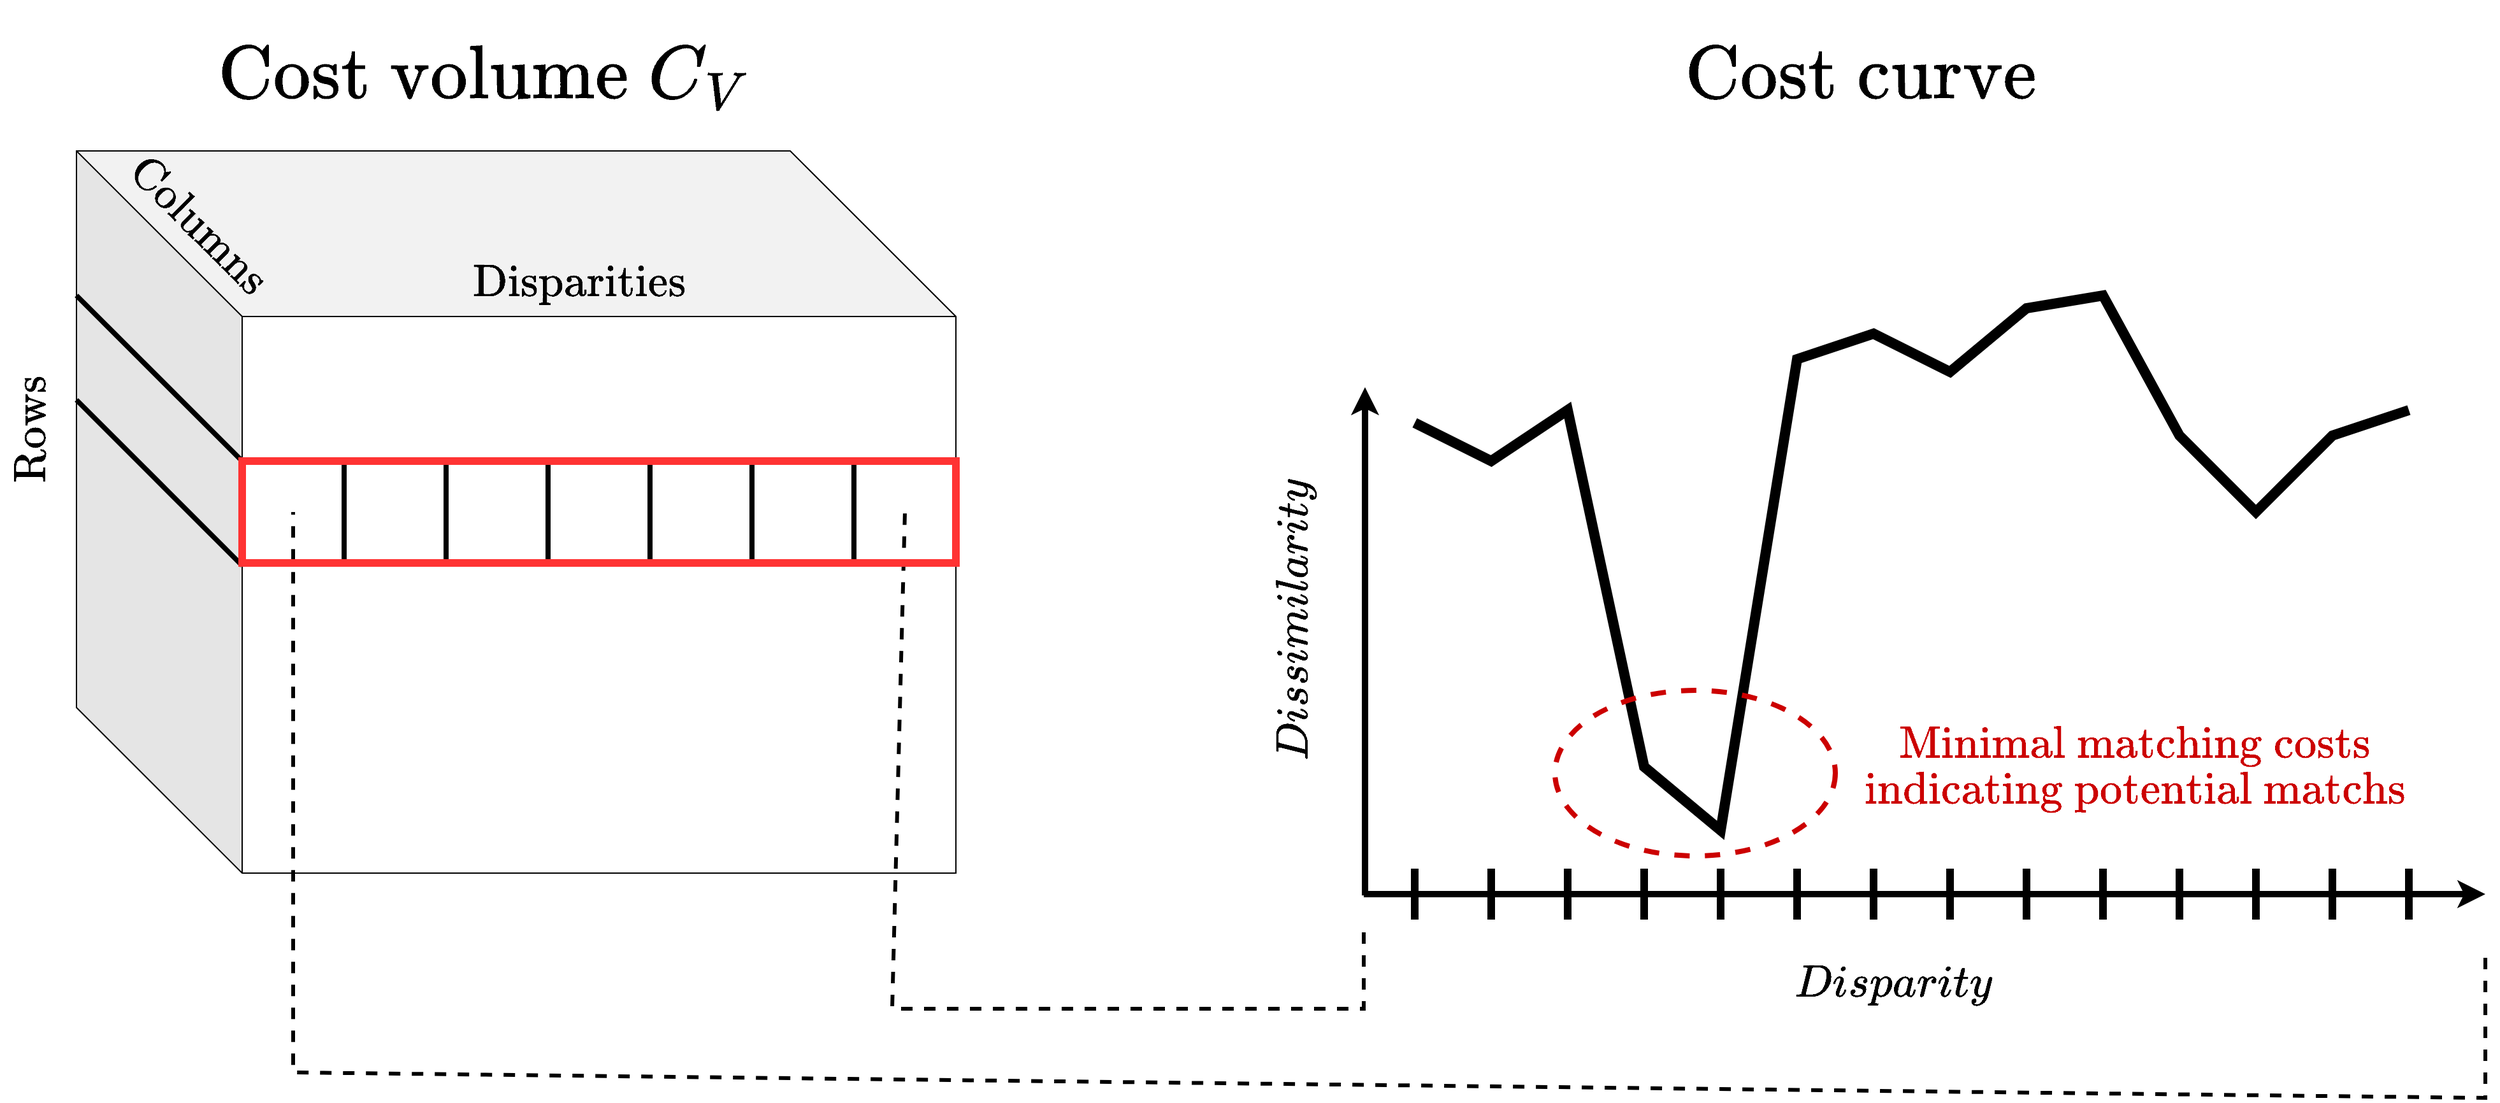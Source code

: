 <mxfile version="24.7.7">
  <diagram name="Page-1" id="lQGOSBgDbE9h0LmsC_VI">
    <mxGraphModel dx="1214" dy="1558" grid="1" gridSize="10" guides="1" tooltips="1" connect="1" arrows="1" fold="1" page="1" pageScale="1" pageWidth="827" pageHeight="1169" math="1" shadow="0">
      <root>
        <mxCell id="0" />
        <mxCell id="1" parent="0" />
        <mxCell id="FphNVmNiipGsw1vmUYAS-8" value="" style="shape=cube;whiteSpace=wrap;html=1;boundedLbl=1;backgroundOutline=1;darkOpacity=0.05;darkOpacity2=0.1;size=130;" parent="1" vertex="1">
          <mxGeometry x="1830" y="156.5" width="690" height="567" as="geometry" />
        </mxCell>
        <mxCell id="FphNVmNiipGsw1vmUYAS-13" value="" style="endArrow=none;html=1;rounded=0;strokeWidth=4;" parent="1" edge="1">
          <mxGeometry width="50" height="50" relative="1" as="geometry">
            <mxPoint x="2040" y="480" as="sourcePoint" />
            <mxPoint x="2040" y="400" as="targetPoint" />
          </mxGeometry>
        </mxCell>
        <mxCell id="FphNVmNiipGsw1vmUYAS-28" value="" style="endArrow=none;html=1;rounded=0;strokeWidth=4;" parent="1" edge="1">
          <mxGeometry width="50" height="50" relative="1" as="geometry">
            <mxPoint x="1830" y="352" as="sourcePoint" />
            <mxPoint x="1960" y="482" as="targetPoint" />
          </mxGeometry>
        </mxCell>
        <mxCell id="FphNVmNiipGsw1vmUYAS-29" value="" style="endArrow=none;html=1;rounded=0;strokeWidth=4;" parent="1" edge="1">
          <mxGeometry width="50" height="50" relative="1" as="geometry">
            <mxPoint x="1830" y="270" as="sourcePoint" />
            <mxPoint x="1960" y="400" as="targetPoint" />
          </mxGeometry>
        </mxCell>
        <mxCell id="FphNVmNiipGsw1vmUYAS-52" value="" style="endArrow=none;dashed=1;html=1;rounded=0;strokeWidth=3;" parent="1" edge="1">
          <mxGeometry width="50" height="50" relative="1" as="geometry">
            <mxPoint x="3720" y="790" as="sourcePoint" />
            <mxPoint x="2000" y="440" as="targetPoint" />
            <Array as="points">
              <mxPoint x="3720" y="900" />
              <mxPoint x="2000" y="880" />
            </Array>
          </mxGeometry>
        </mxCell>
        <mxCell id="FphNVmNiipGsw1vmUYAS-54" value="" style="endArrow=none;html=1;rounded=0;strokeWidth=8;" parent="1" edge="1">
          <mxGeometry width="50" height="50" relative="1" as="geometry">
            <mxPoint x="2880" y="370" as="sourcePoint" />
            <mxPoint x="3660" y="360" as="targetPoint" />
            <Array as="points">
              <mxPoint x="2940" y="400" />
              <mxPoint x="3000" y="360" />
              <mxPoint x="3060" y="640" />
              <mxPoint x="3120" y="690" />
              <mxPoint x="3180" y="320" />
              <mxPoint x="3240" y="300" />
              <mxPoint x="3300" y="330" />
              <mxPoint x="3360" y="280" />
              <mxPoint x="3420" y="270" />
              <mxPoint x="3480" y="380" />
              <mxPoint x="3540" y="440" />
              <mxPoint x="3600" y="380" />
            </Array>
          </mxGeometry>
        </mxCell>
        <mxCell id="FphNVmNiipGsw1vmUYAS-55" value="" style="endArrow=none;dashed=1;html=1;rounded=0;strokeWidth=3;" parent="1" edge="1">
          <mxGeometry width="50" height="50" relative="1" as="geometry">
            <mxPoint x="2840" y="770" as="sourcePoint" />
            <mxPoint x="2480" y="440" as="targetPoint" />
            <Array as="points">
              <mxPoint x="2840" y="830" />
              <mxPoint x="2470" y="830" />
            </Array>
          </mxGeometry>
        </mxCell>
        <mxCell id="FphNVmNiipGsw1vmUYAS-93" value="" style="endArrow=none;html=1;rounded=0;strokeWidth=4;" parent="1" edge="1">
          <mxGeometry width="50" height="50" relative="1" as="geometry">
            <mxPoint x="2120" y="480" as="sourcePoint" />
            <mxPoint x="2120" y="400" as="targetPoint" />
          </mxGeometry>
        </mxCell>
        <mxCell id="FphNVmNiipGsw1vmUYAS-94" value="" style="endArrow=none;html=1;rounded=0;strokeWidth=4;" parent="1" edge="1">
          <mxGeometry width="50" height="50" relative="1" as="geometry">
            <mxPoint x="2200" y="480" as="sourcePoint" />
            <mxPoint x="2200" y="400" as="targetPoint" />
          </mxGeometry>
        </mxCell>
        <mxCell id="FphNVmNiipGsw1vmUYAS-95" value="" style="endArrow=none;html=1;rounded=0;strokeWidth=4;" parent="1" edge="1">
          <mxGeometry width="50" height="50" relative="1" as="geometry">
            <mxPoint x="2280" y="480" as="sourcePoint" />
            <mxPoint x="2280" y="400" as="targetPoint" />
          </mxGeometry>
        </mxCell>
        <mxCell id="FphNVmNiipGsw1vmUYAS-96" value="" style="endArrow=none;html=1;rounded=0;strokeWidth=4;" parent="1" edge="1">
          <mxGeometry width="50" height="50" relative="1" as="geometry">
            <mxPoint x="2360" y="480" as="sourcePoint" />
            <mxPoint x="2360" y="400" as="targetPoint" />
          </mxGeometry>
        </mxCell>
        <mxCell id="FphNVmNiipGsw1vmUYAS-97" value="" style="endArrow=none;html=1;rounded=0;strokeWidth=4;" parent="1" edge="1">
          <mxGeometry width="50" height="50" relative="1" as="geometry">
            <mxPoint x="2440" y="480" as="sourcePoint" />
            <mxPoint x="2440" y="400" as="targetPoint" />
          </mxGeometry>
        </mxCell>
        <mxCell id="FphNVmNiipGsw1vmUYAS-98" value="" style="rounded=0;whiteSpace=wrap;html=1;fillColor=none;strokeWidth=6;strokeColor=#FF3333;" parent="1" vertex="1">
          <mxGeometry x="1960" y="400" width="560" height="80" as="geometry" />
        </mxCell>
        <mxCell id="FphNVmNiipGsw1vmUYAS-99" value="&lt;font style=&quot;font-size: 30px;&quot;&gt;$$Disparity$$&lt;/font&gt;" style="text;html=1;strokeColor=none;fillColor=none;align=center;verticalAlign=middle;whiteSpace=wrap;rounded=0;" parent="1" vertex="1">
          <mxGeometry x="3120" y="760" width="270" height="100" as="geometry" />
        </mxCell>
        <mxCell id="FphNVmNiipGsw1vmUYAS-100" value="&lt;font style=&quot;font-size: 30px;&quot;&gt;\( \text{Rows} \)&lt;/font&gt;" style="text;html=1;align=center;verticalAlign=middle;resizable=0;points=[];autosize=1;strokeColor=none;fillColor=none;rotation=-90;" parent="1" vertex="1">
          <mxGeometry x="1680" y="350" width="230" height="50" as="geometry" />
        </mxCell>
        <mxCell id="FphNVmNiipGsw1vmUYAS-101" value="&lt;font style=&quot;font-size: 30px;&quot;&gt;\( \text{Columns} \)&lt;/font&gt;" style="text;html=1;align=center;verticalAlign=middle;resizable=0;points=[];autosize=1;strokeColor=none;fillColor=none;rotation=45;" parent="1" vertex="1">
          <mxGeometry x="1790" y="190" width="270" height="50" as="geometry" />
        </mxCell>
        <mxCell id="FphNVmNiipGsw1vmUYAS-104" value="" style="endArrow=classic;html=1;rounded=0;strokeWidth=5;" parent="1" edge="1">
          <mxGeometry width="50" height="50" relative="1" as="geometry">
            <mxPoint x="2840" y="740" as="sourcePoint" />
            <mxPoint x="3720" y="740" as="targetPoint" />
          </mxGeometry>
        </mxCell>
        <mxCell id="FphNVmNiipGsw1vmUYAS-105" value="" style="endArrow=classic;html=1;rounded=0;strokeWidth=5;" parent="1" edge="1">
          <mxGeometry width="50" height="50" relative="1" as="geometry">
            <mxPoint x="2841" y="741" as="sourcePoint" />
            <mxPoint x="2841" y="342" as="targetPoint" />
          </mxGeometry>
        </mxCell>
        <mxCell id="FphNVmNiipGsw1vmUYAS-106" value="&lt;font style=&quot;font-size: 30px;&quot;&gt;$$Dissimilarity$$&lt;/font&gt;" style="text;html=1;align=center;verticalAlign=middle;resizable=0;points=[];autosize=1;strokeColor=none;fillColor=none;rotation=-90;" parent="1" vertex="1">
          <mxGeometry x="2660" y="500" width="250" height="50" as="geometry" />
        </mxCell>
        <mxCell id="uNeBDilDGbTARDH8ei4s-10" value="&lt;font style=&quot;font-size: 50px;&quot;&gt;\( \text{Cost volume } C_V \)&lt;/font&gt;" style="text;html=1;strokeColor=none;fillColor=none;align=center;verticalAlign=middle;whiteSpace=wrap;rounded=0;" parent="1" vertex="1">
          <mxGeometry x="1930" y="60" width="440" height="76.5" as="geometry" />
        </mxCell>
        <mxCell id="jDUtmc2_KI0zMrj57jFm-1" value="&lt;font style=&quot;font-size: 50px;&quot;&gt;\( \text{Cost curve} \)&lt;/font&gt;" style="text;html=1;strokeColor=none;fillColor=none;align=center;verticalAlign=middle;whiteSpace=wrap;rounded=0;" parent="1" vertex="1">
          <mxGeometry x="3070" y="60" width="320" height="76.5" as="geometry" />
        </mxCell>
        <mxCell id="jDUtmc2_KI0zMrj57jFm-2" value="" style="ellipse;whiteSpace=wrap;html=1;fillColor=none;strokeColor=#CC0000;strokeWidth=4;dashed=1;" parent="1" vertex="1">
          <mxGeometry x="2990" y="580" width="220" height="130" as="geometry" />
        </mxCell>
        <mxCell id="jDUtmc2_KI0zMrj57jFm-4" value="" style="endArrow=none;html=1;rounded=0;strokeWidth=6;" parent="1" edge="1">
          <mxGeometry width="50" height="50" relative="1" as="geometry">
            <mxPoint x="2880" y="760" as="sourcePoint" />
            <mxPoint x="2880" y="720" as="targetPoint" />
          </mxGeometry>
        </mxCell>
        <mxCell id="jDUtmc2_KI0zMrj57jFm-5" value="" style="endArrow=none;html=1;rounded=0;strokeWidth=6;" parent="1" edge="1">
          <mxGeometry width="50" height="50" relative="1" as="geometry">
            <mxPoint x="2940" y="760" as="sourcePoint" />
            <mxPoint x="2940" y="720" as="targetPoint" />
          </mxGeometry>
        </mxCell>
        <mxCell id="jDUtmc2_KI0zMrj57jFm-6" value="" style="endArrow=none;html=1;rounded=0;strokeWidth=6;" parent="1" edge="1">
          <mxGeometry width="50" height="50" relative="1" as="geometry">
            <mxPoint x="3000" y="760" as="sourcePoint" />
            <mxPoint x="3000" y="720" as="targetPoint" />
          </mxGeometry>
        </mxCell>
        <mxCell id="jDUtmc2_KI0zMrj57jFm-7" value="" style="endArrow=none;html=1;rounded=0;strokeWidth=6;" parent="1" edge="1">
          <mxGeometry width="50" height="50" relative="1" as="geometry">
            <mxPoint x="3060" y="760" as="sourcePoint" />
            <mxPoint x="3060" y="720" as="targetPoint" />
          </mxGeometry>
        </mxCell>
        <mxCell id="jDUtmc2_KI0zMrj57jFm-8" value="" style="endArrow=none;html=1;rounded=0;strokeWidth=6;" parent="1" edge="1">
          <mxGeometry width="50" height="50" relative="1" as="geometry">
            <mxPoint x="3120" y="760" as="sourcePoint" />
            <mxPoint x="3120" y="720" as="targetPoint" />
          </mxGeometry>
        </mxCell>
        <mxCell id="jDUtmc2_KI0zMrj57jFm-9" value="" style="endArrow=none;html=1;rounded=0;strokeWidth=6;" parent="1" edge="1">
          <mxGeometry width="50" height="50" relative="1" as="geometry">
            <mxPoint x="3180" y="760" as="sourcePoint" />
            <mxPoint x="3180" y="720" as="targetPoint" />
          </mxGeometry>
        </mxCell>
        <mxCell id="jDUtmc2_KI0zMrj57jFm-10" value="" style="endArrow=none;html=1;rounded=0;strokeWidth=6;" parent="1" edge="1">
          <mxGeometry width="50" height="50" relative="1" as="geometry">
            <mxPoint x="3240" y="760" as="sourcePoint" />
            <mxPoint x="3240" y="720" as="targetPoint" />
          </mxGeometry>
        </mxCell>
        <mxCell id="jDUtmc2_KI0zMrj57jFm-11" value="" style="endArrow=none;html=1;rounded=0;strokeWidth=6;" parent="1" edge="1">
          <mxGeometry width="50" height="50" relative="1" as="geometry">
            <mxPoint x="3300" y="760" as="sourcePoint" />
            <mxPoint x="3300" y="720" as="targetPoint" />
          </mxGeometry>
        </mxCell>
        <mxCell id="jDUtmc2_KI0zMrj57jFm-12" value="" style="endArrow=none;html=1;rounded=0;strokeWidth=6;" parent="1" edge="1">
          <mxGeometry width="50" height="50" relative="1" as="geometry">
            <mxPoint x="3360" y="760" as="sourcePoint" />
            <mxPoint x="3360" y="720" as="targetPoint" />
          </mxGeometry>
        </mxCell>
        <mxCell id="jDUtmc2_KI0zMrj57jFm-13" value="" style="endArrow=none;html=1;rounded=0;strokeWidth=6;" parent="1" edge="1">
          <mxGeometry width="50" height="50" relative="1" as="geometry">
            <mxPoint x="3420" y="760" as="sourcePoint" />
            <mxPoint x="3420" y="720" as="targetPoint" />
          </mxGeometry>
        </mxCell>
        <mxCell id="jDUtmc2_KI0zMrj57jFm-14" value="" style="endArrow=none;html=1;rounded=0;strokeWidth=6;" parent="1" edge="1">
          <mxGeometry width="50" height="50" relative="1" as="geometry">
            <mxPoint x="3480" y="760" as="sourcePoint" />
            <mxPoint x="3480" y="720" as="targetPoint" />
          </mxGeometry>
        </mxCell>
        <mxCell id="jDUtmc2_KI0zMrj57jFm-15" value="" style="endArrow=none;html=1;rounded=0;strokeWidth=6;" parent="1" edge="1">
          <mxGeometry width="50" height="50" relative="1" as="geometry">
            <mxPoint x="3540" y="760" as="sourcePoint" />
            <mxPoint x="3540" y="720" as="targetPoint" />
          </mxGeometry>
        </mxCell>
        <mxCell id="jDUtmc2_KI0zMrj57jFm-16" value="" style="endArrow=none;html=1;rounded=0;strokeWidth=6;" parent="1" edge="1">
          <mxGeometry width="50" height="50" relative="1" as="geometry">
            <mxPoint x="3600" y="760" as="sourcePoint" />
            <mxPoint x="3600" y="720" as="targetPoint" />
          </mxGeometry>
        </mxCell>
        <mxCell id="jDUtmc2_KI0zMrj57jFm-22" value="" style="endArrow=none;html=1;rounded=0;strokeWidth=6;" parent="1" edge="1">
          <mxGeometry width="50" height="50" relative="1" as="geometry">
            <mxPoint x="3660" y="760" as="sourcePoint" />
            <mxPoint x="3660" y="720" as="targetPoint" />
          </mxGeometry>
        </mxCell>
        <mxCell id="jDUtmc2_KI0zMrj57jFm-24" value="&lt;div style=&quot;font-size: 30px;&quot;&gt;&lt;font color=&quot;#cc0000&quot; style=&quot;font-size: 30px;&quot;&gt;\(\text{Minimal matching costs}\)&lt;/font&gt;&lt;/div&gt;&lt;div style=&quot;font-size: 30px;&quot;&gt;&lt;font color=&quot;#cc0000&quot; style=&quot;font-size: 30px;&quot;&gt;\(\text{indicating potential matchs}\)&lt;/font&gt;&lt;/div&gt;" style="text;html=1;strokeColor=none;fillColor=none;align=center;verticalAlign=middle;whiteSpace=wrap;rounded=0;" parent="1" vertex="1">
          <mxGeometry x="3190" y="590" width="510" height="100" as="geometry" />
        </mxCell>
        <mxCell id="jDUtmc2_KI0zMrj57jFm-25" value="&lt;font style=&quot;font-size: 30px;&quot;&gt;\( \text{Disparities} \)&lt;/font&gt;" style="text;html=1;strokeColor=none;fillColor=none;align=center;verticalAlign=middle;whiteSpace=wrap;rounded=0;" parent="1" vertex="1">
          <mxGeometry x="2090" y="210" width="270" height="100" as="geometry" />
        </mxCell>
      </root>
    </mxGraphModel>
  </diagram>
</mxfile>
